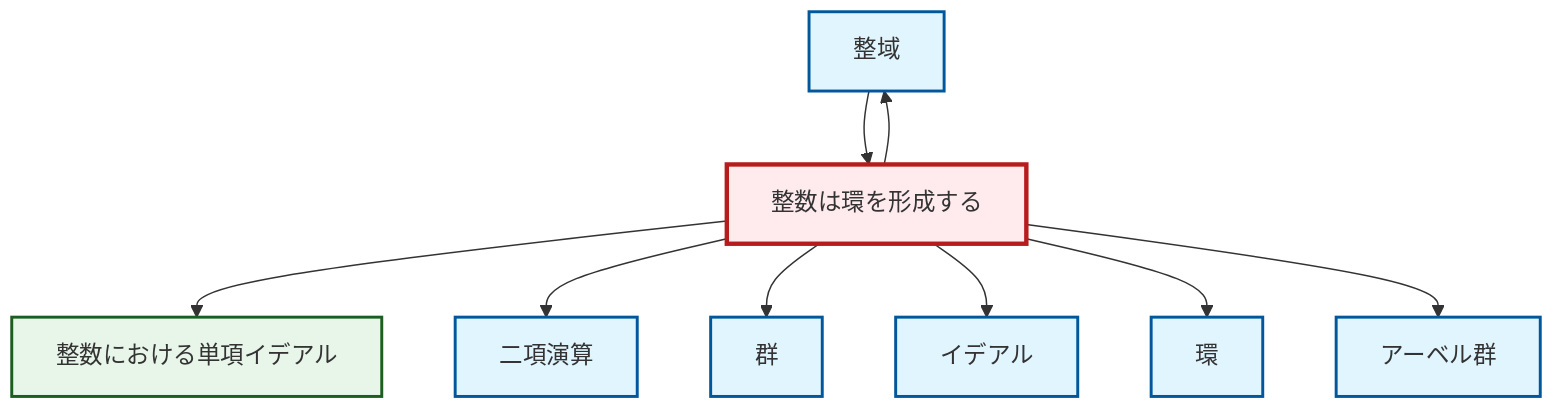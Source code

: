 graph TD
    classDef definition fill:#e1f5fe,stroke:#01579b,stroke-width:2px
    classDef theorem fill:#f3e5f5,stroke:#4a148c,stroke-width:2px
    classDef axiom fill:#fff3e0,stroke:#e65100,stroke-width:2px
    classDef example fill:#e8f5e9,stroke:#1b5e20,stroke-width:2px
    classDef current fill:#ffebee,stroke:#b71c1c,stroke-width:3px
    def-ideal["イデアル"]:::definition
    def-binary-operation["二項演算"]:::definition
    def-abelian-group["アーベル群"]:::definition
    def-integral-domain["整域"]:::definition
    ex-principal-ideal["整数における単項イデアル"]:::example
    def-group["群"]:::definition
    def-ring["環"]:::definition
    ex-integers-ring["整数は環を形成する"]:::example
    ex-integers-ring --> ex-principal-ideal
    ex-integers-ring --> def-integral-domain
    ex-integers-ring --> def-binary-operation
    ex-integers-ring --> def-group
    def-integral-domain --> ex-integers-ring
    ex-integers-ring --> def-ideal
    ex-integers-ring --> def-ring
    ex-integers-ring --> def-abelian-group
    class ex-integers-ring current